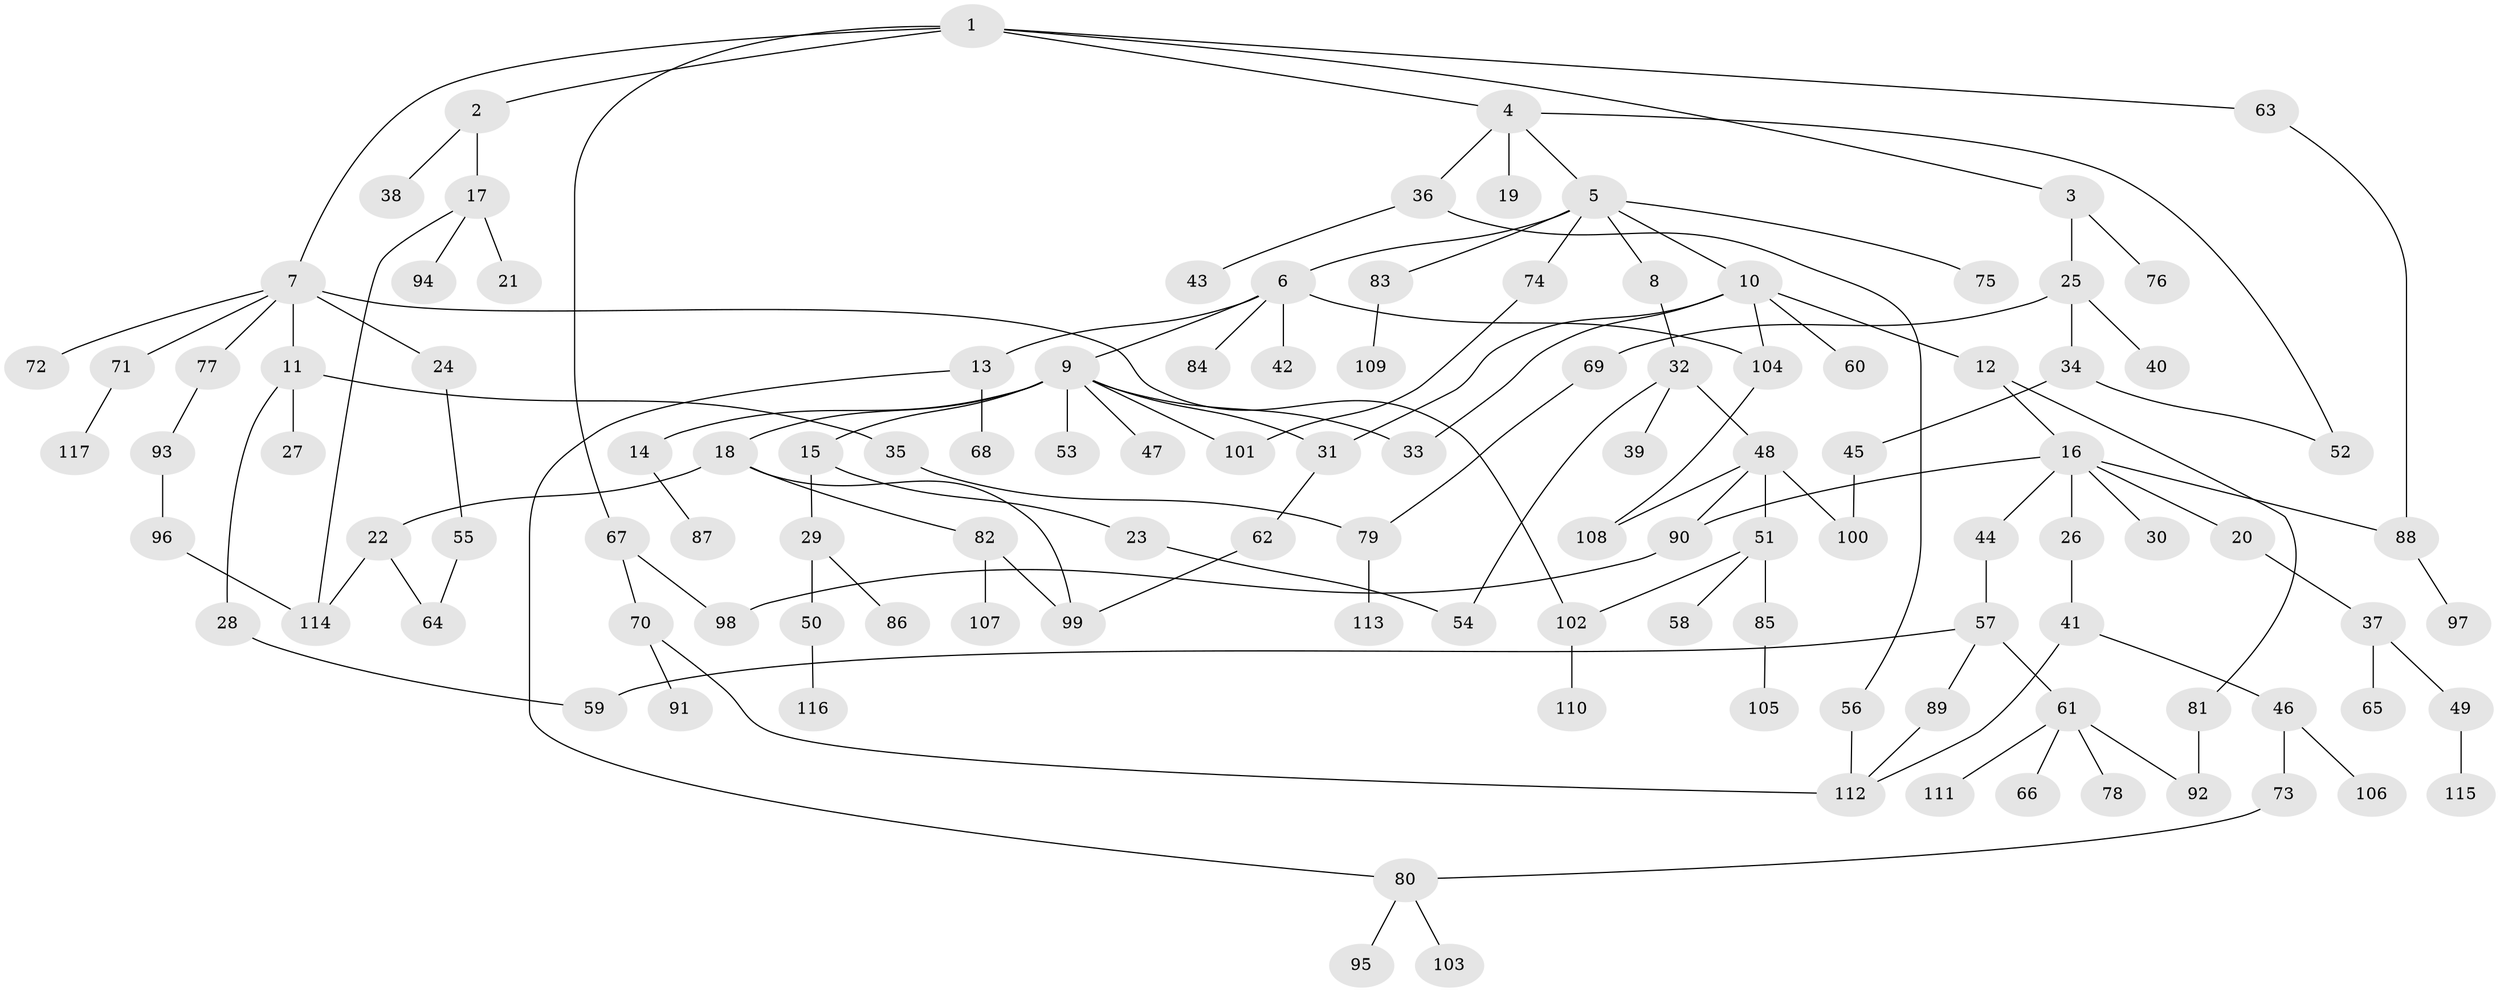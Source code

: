 // Generated by graph-tools (version 1.1) at 2025/41/03/09/25 04:41:48]
// undirected, 117 vertices, 140 edges
graph export_dot {
graph [start="1"]
  node [color=gray90,style=filled];
  1;
  2;
  3;
  4;
  5;
  6;
  7;
  8;
  9;
  10;
  11;
  12;
  13;
  14;
  15;
  16;
  17;
  18;
  19;
  20;
  21;
  22;
  23;
  24;
  25;
  26;
  27;
  28;
  29;
  30;
  31;
  32;
  33;
  34;
  35;
  36;
  37;
  38;
  39;
  40;
  41;
  42;
  43;
  44;
  45;
  46;
  47;
  48;
  49;
  50;
  51;
  52;
  53;
  54;
  55;
  56;
  57;
  58;
  59;
  60;
  61;
  62;
  63;
  64;
  65;
  66;
  67;
  68;
  69;
  70;
  71;
  72;
  73;
  74;
  75;
  76;
  77;
  78;
  79;
  80;
  81;
  82;
  83;
  84;
  85;
  86;
  87;
  88;
  89;
  90;
  91;
  92;
  93;
  94;
  95;
  96;
  97;
  98;
  99;
  100;
  101;
  102;
  103;
  104;
  105;
  106;
  107;
  108;
  109;
  110;
  111;
  112;
  113;
  114;
  115;
  116;
  117;
  1 -- 2;
  1 -- 3;
  1 -- 4;
  1 -- 7;
  1 -- 63;
  1 -- 67;
  2 -- 17;
  2 -- 38;
  3 -- 25;
  3 -- 76;
  4 -- 5;
  4 -- 19;
  4 -- 36;
  4 -- 52;
  5 -- 6;
  5 -- 8;
  5 -- 10;
  5 -- 74;
  5 -- 75;
  5 -- 83;
  6 -- 9;
  6 -- 13;
  6 -- 42;
  6 -- 84;
  6 -- 104;
  7 -- 11;
  7 -- 24;
  7 -- 71;
  7 -- 72;
  7 -- 77;
  7 -- 102;
  8 -- 32;
  9 -- 14;
  9 -- 15;
  9 -- 18;
  9 -- 31;
  9 -- 33;
  9 -- 47;
  9 -- 53;
  9 -- 101;
  10 -- 12;
  10 -- 60;
  10 -- 31;
  10 -- 104;
  10 -- 33;
  11 -- 27;
  11 -- 28;
  11 -- 35;
  12 -- 16;
  12 -- 81;
  13 -- 68;
  13 -- 80;
  14 -- 87;
  15 -- 23;
  15 -- 29;
  16 -- 20;
  16 -- 26;
  16 -- 30;
  16 -- 44;
  16 -- 90;
  16 -- 88;
  17 -- 21;
  17 -- 94;
  17 -- 114;
  18 -- 22;
  18 -- 82;
  18 -- 99;
  20 -- 37;
  22 -- 64;
  22 -- 114;
  23 -- 54;
  24 -- 55;
  25 -- 34;
  25 -- 40;
  25 -- 69;
  26 -- 41;
  28 -- 59;
  29 -- 50;
  29 -- 86;
  31 -- 62;
  32 -- 39;
  32 -- 48;
  32 -- 54;
  34 -- 45;
  34 -- 52;
  35 -- 79;
  36 -- 43;
  36 -- 56;
  37 -- 49;
  37 -- 65;
  41 -- 46;
  41 -- 112;
  44 -- 57;
  45 -- 100;
  46 -- 73;
  46 -- 106;
  48 -- 51;
  48 -- 100;
  48 -- 90;
  48 -- 108;
  49 -- 115;
  50 -- 116;
  51 -- 58;
  51 -- 85;
  51 -- 102;
  55 -- 64;
  56 -- 112;
  57 -- 61;
  57 -- 89;
  57 -- 59;
  61 -- 66;
  61 -- 78;
  61 -- 111;
  61 -- 92;
  62 -- 99;
  63 -- 88;
  67 -- 70;
  67 -- 98;
  69 -- 79;
  70 -- 91;
  70 -- 112;
  71 -- 117;
  73 -- 80;
  74 -- 101;
  77 -- 93;
  79 -- 113;
  80 -- 95;
  80 -- 103;
  81 -- 92;
  82 -- 107;
  82 -- 99;
  83 -- 109;
  85 -- 105;
  88 -- 97;
  89 -- 112;
  90 -- 98;
  93 -- 96;
  96 -- 114;
  102 -- 110;
  104 -- 108;
}

